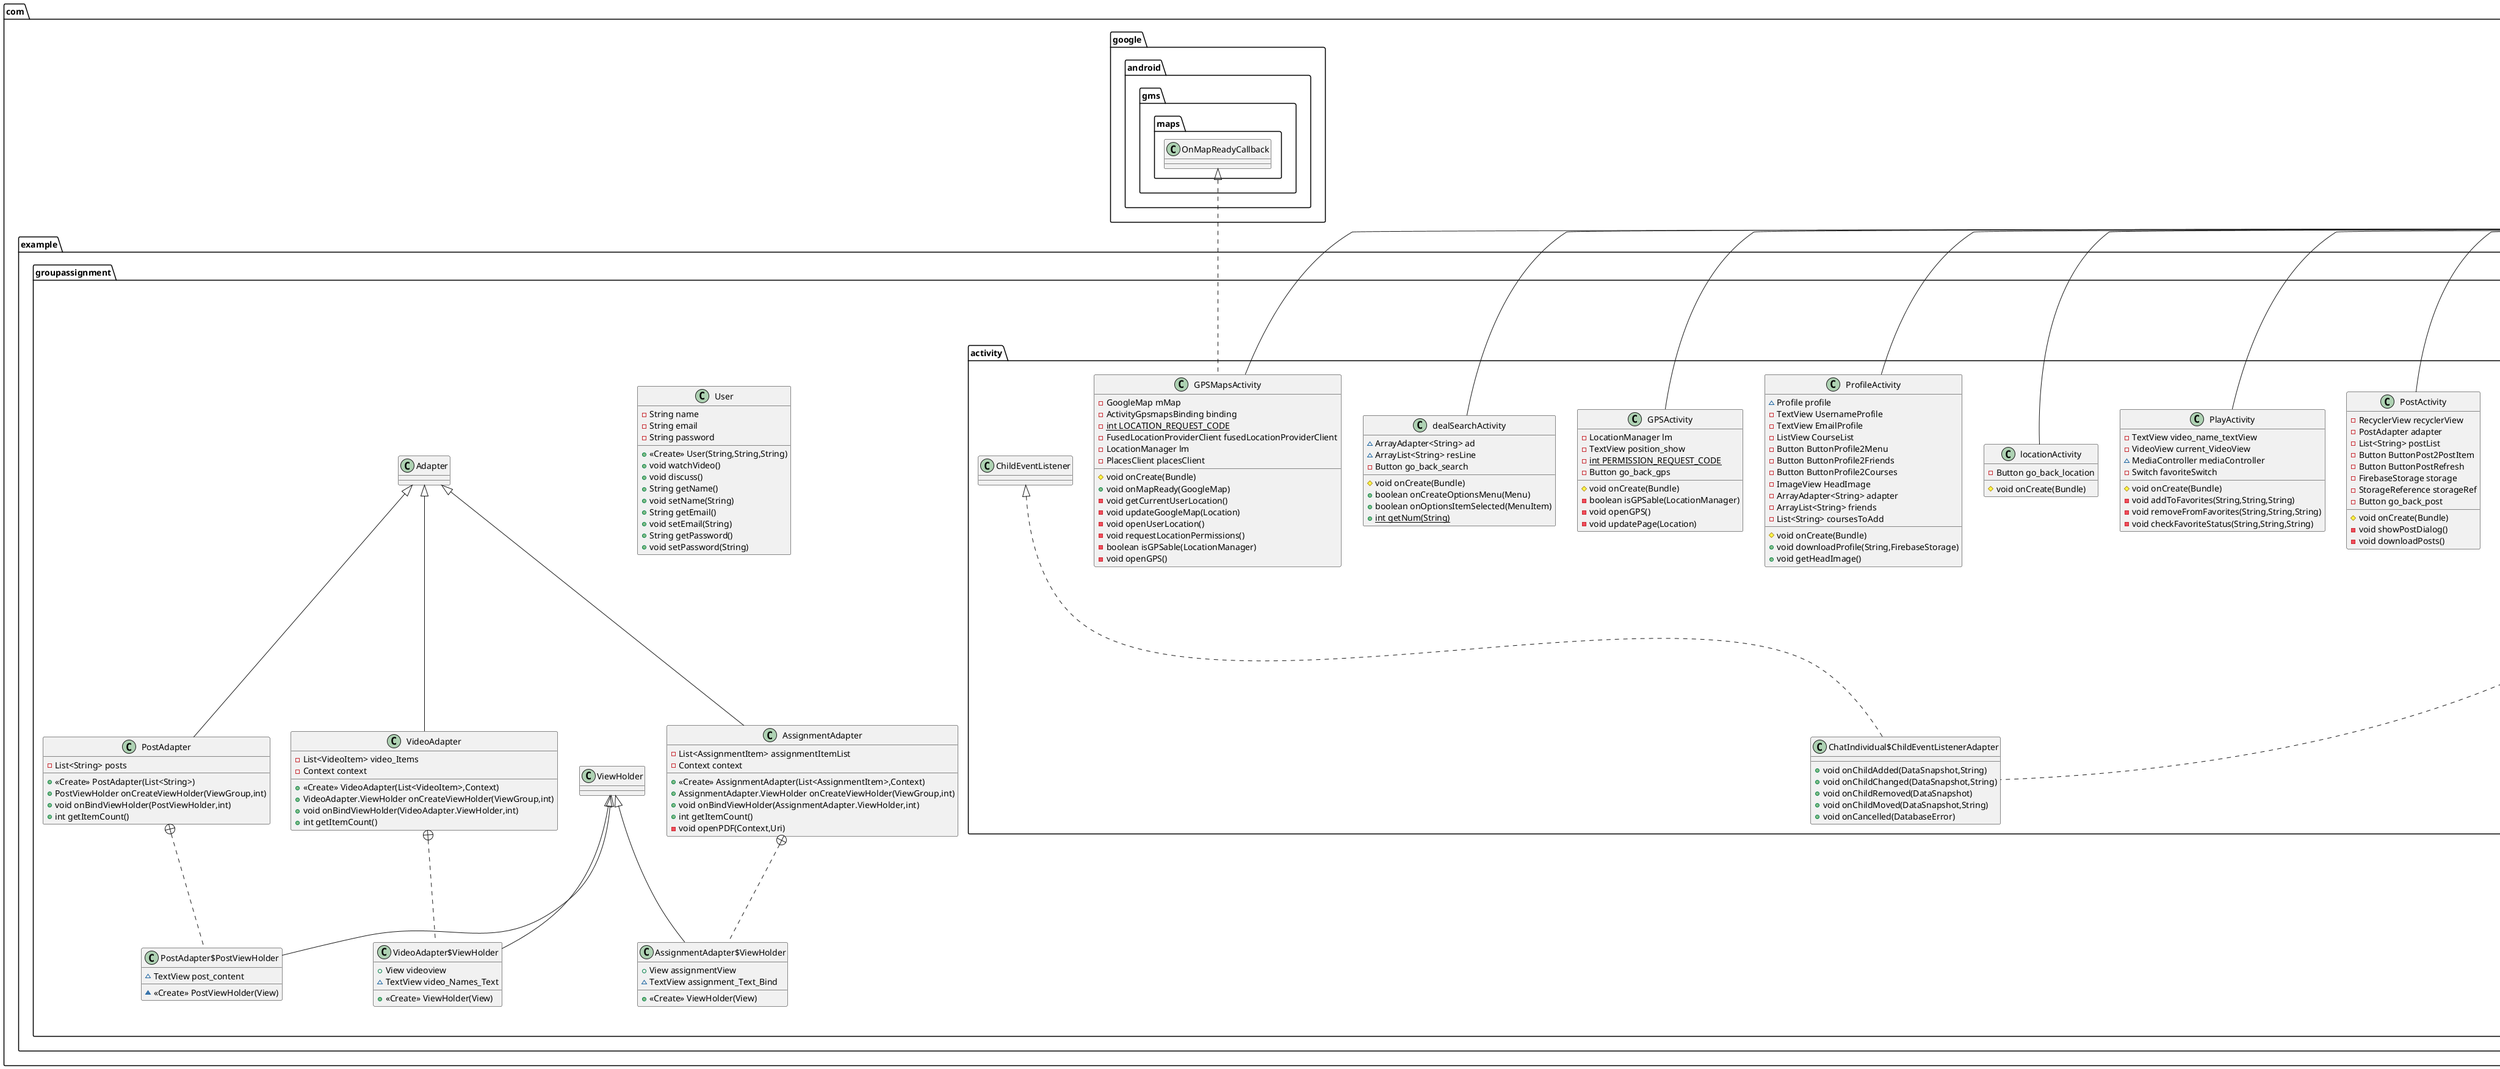 @startuml
class com.example.groupassignment.utility.smallParser {
~ smallTokenizer tokenizer
~ ArrayList<smallToken> parsedList
+ <<Create>> smallParser(smallTokenizer)
+ boolean parseExp()
+ boolean parseR()
+ ArrayList<smallToken> getRes()
}


class com.example.groupassignment.utility.Token {
- String token
- Type type
+ <<Create>> Token(String,Type)
+ String getToken()
+ Type getType()
+ String toString()
+ boolean equals(Object)
+ int hashCode()
}


enum com.example.groupassignment.utility.Type {
+  info
+  country
+  year
+  quality
+  asterisk
}

class com.example.groupassignment.utility.Token$IllegalTokenException {
+ <<Create>> IllegalTokenException(String)
}

class com.example.groupassignment.utility.Parser_1 {
~ Tokenizer tokenizer
~ ArrayList<Token> parsedList
~ Context context
+ <<Create>> Parser_1(Tokenizer,Context)
+ void handleErr()
+ boolean parseExp()
+ boolean parseR()
+ boolean parseM()
+ boolean parseN()
+ boolean parseFinal()
+ ArrayList<Token> getRes()
}


class com.example.groupassignment.VideoAdapter {
- List<VideoItem> video_Items
- Context context
+ <<Create>> VideoAdapter(List<VideoItem>,Context)
+ VideoAdapter.ViewHolder onCreateViewHolder(ViewGroup,int)
+ void onBindViewHolder(VideoAdapter.ViewHolder,int)
+ int getItemCount()
}


class com.example.groupassignment.VideoAdapter$ViewHolder {
+ View videoview
~ TextView video_Names_Text
+ <<Create>> ViewHolder(View)
}


class com.example.groupassignment.utility.MyAppGlideModule {
}
class com.example.groupassignment.activity.findCourseActivity {
~ String json
~ List<String> list
~ String usernameInJson
~ String passwordInJson
~ String emailInJson
~ String username
~ String password
~ String email
~ String userInput
~ ListView lv
~ ArrayList<String> ress
# void onCreate(Bundle)
+ boolean onCreateOptionsMenu(Menu)
+ boolean onOptionsItemSelected(MenuItem)
+ void readJSONFromStorage(StorageReference)
}


class com.example.groupassignment.utility.smallTokenizer {
- String buffer
- smallToken currentToken
+ <<Create>> smallTokenizer(String)
+ {static} boolean isBlank(String)
+ {static} String removeFirstComma(String)
+ void next()
+ {static} ArrayList<String> splitString(String)
+ smallToken current()
+ boolean hasNext()
}


class com.example.groupassignment.MenuPage {
# void onCreate(Bundle)
}

class com.example.groupassignment.DAO.VideoItem {
~ String videoName
~ String videoUri
+ <<Create>> VideoItem(String,String)
+ String getVideoName()
+ String getVideoUri()
}


class com.example.groupassignment.Post {
- String username
- String postContent
- String time
- String usernameTime
+ <<Create>> Post(String,String,String,String)
+ <<Create>> Post()
+ String toJson()
+ void uploadPostJson(Post)
+ String getTime()
+ void setTime(String)
+ String getUsernameTime()
+ void setUsernameTime(String)
+ String getUsername()
+ void setUsername(String)
+ String getPostContent()
+ void setPostContent(String)
+ String getDisplayContent()
}


class com.example.groupassignment.utility.Parser_6 {
~ Tokenizer tokenizer
~ ArrayList<Token> parsedList
~ Context context
+ <<Create>> Parser_6(Tokenizer,Context)
+ void handleErr()
+ boolean parseExp()
+ boolean parseR()
+ boolean parseM()
+ boolean parseN()
+ boolean parseH()
+ boolean parseL()
+ boolean parseW()
+ boolean parseX()
+ boolean parseY()
+ boolean parseP()
+ boolean parseQ()
+ boolean parseFinal()
+ ArrayList<Token> getRes()
}


class com.example.groupassignment.activity.showInfoActivity {
# void onCreate(Bundle)
}

class com.example.groupassignment.PostAdapter {
- List<String> posts
+ <<Create>> PostAdapter(List<String>)
+ PostViewHolder onCreateViewHolder(ViewGroup,int)
+ void onBindViewHolder(PostViewHolder,int)
+ int getItemCount()
}


class com.example.groupassignment.PostAdapter$PostViewHolder {
~ TextView post_content
~ <<Create>> PostViewHolder(View)
}


interface com.example.groupassignment.DAO.VideoUploadInterface {
+ void uploadVideo()
+ void readVideoLinks()
}

class com.example.groupassignment.utility.RedBlackTree {
- Node<T> root
~ boolean isRed(Node<T>)
~ boolean isBlack(Node<T>)
- void rightRotate(Node<T>)
- void leftRotate(Node<T>)
+ void put(T,T)
~ void fixRedRed(Node<T>)
+ void remove(T)
- void fixDoubleBlack(Node<T>)
- void doRemove(Node<T>)
~ Node<T> find(T)
~ Node<T> findReplaced(Node<T>)
+ Node<T> findByKey(Node<T>,T)
+ T search(T)
+ ArrayList<ArrayList<T>> preOrder()
- void preOrder(Node<T>,ArrayList<ArrayList<T>>)
}


enum com.example.groupassignment.utility.Color {
+  RED
+  BLACK
}

class com.example.groupassignment.utility.RedBlackTree$Node {
~ T key
~ T value
~ Node<T> left
~ Node<T> right
~ Node<T> parent
~ Color color
+ <<Create>> Node(T,T)
~ boolean isLeftChild()
~ Node<T> uncle()
~ Node<T> sibling()
}


class com.example.groupassignment.utility.Tokenizer {
- String buffer
- Token currentToken
~ Context context
+ <<Create>> Tokenizer(String,Context)
+ {static} String removeFirstComma(String)
+ void next()
+ {static} ArrayList<String> splitString(String)
+ Token current()
+ boolean hasNext()
}


class com.example.groupassignment.utility.smallToken {
- String token
- Type type
+ <<Create>> smallToken(String,Type)
+ String getToken()
+ Type getType()
+ String toString()
}


enum com.example.groupassignment.utility.Type {
+  course
+  err
}

class com.example.groupassignment.utility.Parser_2 {
~ Tokenizer tokenizer
~ ArrayList<Token> parsedList
~ Context context
+ <<Create>> Parser_2(Tokenizer,Context)
+ void handleErr()
+ boolean parseExp()
+ boolean parseR()
+ boolean parseM()
+ boolean parseN()
+ boolean parseFinal()
+ ArrayList<Token> getRes()
}


interface com.example.groupassignment.utility.myParser {
~ void handleErr()
~ boolean parseExp()
~ ArrayList<Token> getRes()
}

class com.example.groupassignment.utility.usefulMethod {
+ {static} RedBlackTree<String> readCSVLinesAllCountry(Context)
+ {static} RedBlackTree<String> readCSVLinesAllInfo(Context)
+ {static} RedBlackTree<String> readCSVLinesAllSearchTable(Context)
+ {static} RedBlackTree<String> readCSVLinesAllSearchQuality(Context)
+ {static} RedBlackTree<String> readCSVLinesAllSearchByYear(String,Context)
+ {static} ArrayList<String> keyDecoder(String,Context)
+ {static} RedBlackTree<String> readCSVLinesAllCountryByKey(Context)
+ {static} RedBlackTree<String> readCSVLinesAllInfoByKey(Context)
+ {static} RedBlackTree<String> readCSVLinesAllSearchByCountry(String,Context)
+ {static} RedBlackTree<String> readCSVLinesAllSearchByInfo(String,Context)
+ {static} RedBlackTree<String> readCSVLinesAllSearchByYearAndInfo(String,String,Context)
+ {static} RedBlackTree<String> readCSVLinesAllSearchByYearAndCountry(String,String,Context)
+ {static} RedBlackTree<String> readCSVLinesAllSearchByInfoAndCountry(String,String,Context)
+ {static} ArrayList<String> readCSVLinesAllOfInfo(Context)
+ {static} ArrayList<String> readCSVLinesAllOfCountry(Context)
+ {static} ArrayList<String> getAllCountry(Context)
+ {static} ArrayList<String> getAllInfo(Context)
+ {static} HashSet<String> getAllYear(Context)
}

class com.example.groupassignment.activity.searchActivity {
- Button go_back_searches
# void onCreate(Bundle)
}


class com.example.groupassignment.VideoDemonstrationActivity {
- Button uploadv
- Uri videouri
- ProgressBar progressBar
- TextView progressText
- RecyclerView videoList
- List<Uri> videoUris
- Button go_back_demo
# void onCreate(Bundle)
- void chooseVideo()
# void onActivityResult(int,int,Intent)
- String getFileType(Uri)
- String getUploadFileName(Uri)
+ void uploadVideo()
+ void readVideoLinks()
- void updateVideoList(List<VideoItem>)
}


class com.example.groupassignment.AssignmentAdapter {
- List<AssignmentItem> assignmentItemList
- Context context
+ <<Create>> AssignmentAdapter(List<AssignmentItem>,Context)
+ AssignmentAdapter.ViewHolder onCreateViewHolder(ViewGroup,int)
+ void onBindViewHolder(AssignmentAdapter.ViewHolder,int)
+ int getItemCount()
- void openPDF(Context,Uri)
}


class com.example.groupassignment.AssignmentAdapter$ViewHolder {
+ View assignmentView
~ TextView assignment_Text_Bind
+ <<Create>> ViewHolder(View)
}


class com.example.groupassignment.AssignmentDemonstrationActivity {
- Button uploadPDF
- Uri PDFUri
- ProgressBar progressBarPDF
- TextView progressTextViewPDF
- RecyclerView PDFList
- List<Uri> PDFUris
- Button go_back_assign
# void onCreate(Bundle)
- void chooseAssignment()
# void onActivityResult(int,int,Intent)
- String getUploadFileType(Uri)
- String getUploadFileName(Uri)
+ void uploadPDFAssign()
+ void readPDFLinks()
- void updatePDFList(List<AssignmentItem>)
}


class com.example.groupassignment.activity.playVedioOfcourse {
# void onCreate(Bundle)
- void playVideo(String)
}

interface com.example.groupassignment.DAO.AssignmentUploadInterface {
+ void uploadPDFAssign()
+ void readPDFLinks()
}

class com.example.groupassignment.activity.GPSMapsActivity {
- GoogleMap mMap
- ActivityGpsmapsBinding binding
- {static} int LOCATION_REQUEST_CODE
- FusedLocationProviderClient fusedLocationProviderClient
- LocationManager lm
- PlacesClient placesClient
# void onCreate(Bundle)
+ void onMapReady(GoogleMap)
- void getCurrentUserLocation()
- void updateGoogleMap(Location)
- void openUserLocation()
- void requestLocationPermissions()
- boolean isGPSable(LocationManager)
- void openGPS()
}


class com.example.groupassignment.activity.MainActivity {
# void onCreate(Bundle)
}

class com.example.groupassignment.activity.FriendsActivity {
- ListView friendList
- ArrayAdapter<String> adapter
# void onCreate(Bundle)
}


class com.example.groupassignment.activity.ChatIndividual {
- LinearLayout show_message_layout
- ScrollView scrollView
- EditText message_area
- DatabaseReference reference1
- String currentUserName
# void onCreate(Bundle)
- void initializeViews()
- void configureDatabaseReferences()
- String sanitize(String)
- void setupMessageSending()
- void sendMessage(String)
- void listenForIncomingMessages()
- void displayMessage(Map<String,String>,boolean)
- void messageViewer(String,int)
}


class com.example.groupassignment.activity.ChatIndividual$ChildEventListenerAdapter {
+ void onChildAdded(DataSnapshot,String)
+ void onChildChanged(DataSnapshot,String)
+ void onChildRemoved(DataSnapshot)
+ void onChildMoved(DataSnapshot,String)
+ void onCancelled(DatabaseError)
}

class com.example.groupassignment.utility.Parser_5 {
~ Tokenizer tokenizer
~ ArrayList<Token> parsedList
~ Context context
+ <<Create>> Parser_5(Tokenizer,Context)
+ void handleErr()
+ boolean parseExp()
+ boolean parseR()
+ boolean parseM()
+ boolean parseN()
+ boolean parseH()
+ boolean parseL()
+ boolean parseW()
+ boolean parseX()
+ boolean parseY()
+ boolean parseP()
+ boolean parseQ()
+ boolean parseFinal()
+ ArrayList<Token> getRes()
}


class com.example.groupassignment.utility.parserToSearch {
+ {static} ArrayList<ArrayList<String>> findRes(String,Context)
+ {static} ArrayList<String> findRess(String,Context)
+ {static} ArrayList<String> handle_err_Input(ArrayList<Token>,Context)
+ {static} ArrayList<String> findMostSimilarString(String,HashSet<String>,ArrayList<String>,ArrayList<String>)
+ {static} double calculateSimilarity(String,String)
+ {static} String removeExtraCommas(String)
+ {static} String removeLeadingTrailingCommasAndSpaces(String)
}

class com.example.groupassignment.Login {
- EditText userNameText
- EditText passWordText
- String jsonRead
- List<String> courseListInJson
- String usernameInJson
- String passwordInJson
- String emailInJson
- String profileImageUrlInJson
- List<String> friendsInJson
- ArrayList<String> videoNamesFound
- StorageReference storageReference
# void onCreate(Bundle)
- void checkLogin()
- void checkUserJson(String,String,FirebaseStorage)
+ void readJSONFromStorage(StorageReference)
- void performLogin()
- void performSignUp()
+ ArrayList<Customer> parseXML()
}


class com.example.groupassignment.utility.Parser {
~ Tokenizer tokenizer
~ ArrayList<Token> parsedList
~ Context context
+ <<Create>> Parser(Tokenizer,Context)
+ void handleErr()
+ boolean parseExp()
+ boolean parseR()
+ boolean parseM()
+ boolean parseN()
+ boolean parseH()
+ boolean parseL()
+ boolean parseW()
+ boolean parseX()
+ boolean parseY()
+ boolean parseP()
+ boolean parseQ()
+ boolean parseFinal()
+ ArrayList<Token> getRes()
}


class com.example.groupassignment.SignUp {
- EditText emailName
- EditText passWord
- EditText confirmPassWord
- EditText userName
- ProfileService signupService
# void onCreate(Bundle)
}


class com.example.groupassignment.DAO.Profile {
- String username
- String email
- String password
- String profileImageUrl
- List<String> courses
- List<String> friends
+ <<Create>> Profile(String,String,String,String,List<String>,List<String>)
+ <<Create>> Profile()
+ void setExampleData()
+ String toJson()
+ void uploadProfileJson(Profile)
+ List<String> getCourses()
+ void updateCourses(List<String>)
+ void setCourses(List<String>)
+ List<String> getFriends()
+ void setFriends(List<String>)
+ String getUsername()
+ String getEmail()
+ String getPassword()
+ String getProfileImageUrl()
+ void setUsername(String)
+ void setEmail(String)
+ void setPassword(String)
+ void setProfileImageUrl(String)
}


class com.example.groupassignment.utility.Parser_4 {
~ Tokenizer tokenizer
~ ArrayList<Token> parsedList
~ Context context
+ <<Create>> Parser_4(Tokenizer,Context)
+ void handleErr()
+ boolean parseExp()
+ boolean parseR()
+ boolean parseM()
+ boolean parseN()
+ boolean parseH()
+ boolean parseL()
+ boolean parseW()
+ boolean parseX()
+ boolean parseY()
+ boolean parseP()
+ boolean parseQ()
+ boolean parseFinal()
+ ArrayList<Token> getRes()
}


class com.example.groupassignment.activity.showCountryActivity {
# void onCreate(Bundle)
}

class com.example.groupassignment.VideoCollection {
- ListView favoritesList
- Button backButton
- Button ButtonUpdate2Profile
- ArrayAdapter<String> adapter
- Intent intent
# void onCreate(Bundle)
- void loadUserFavorites(String)
- void updateVideoList(List<String>)
}


class com.example.groupassignment.utility.Parser_3 {
~ Tokenizer tokenizer
~ ArrayList<Token> parsedList
~ Context context
+ <<Create>> Parser_3(Tokenizer,Context)
+ void handleErr()
+ boolean parseExp()
+ boolean parseR()
+ boolean parseM()
+ boolean parseN()
+ boolean parseFinal()
+ ArrayList<Token> getRes()
}


class com.example.groupassignment.DAO.AssignmentItem {
~ String PDFName
~ String PDFUri
+ <<Create>> AssignmentItem(String,String)
+ String getPDFName()
+ String getPDFUri()
}


class com.example.groupassignment.utility.smallParserToSearch {
+ {static} ArrayList<String> findRes(String,RedBlackTree<String>)
+ {static} ArrayList<String> findRessInSmall(String,List<String>)
+ {static} ArrayList<String> handle_err_Input_Small(ArrayList<smallToken>,List<String>)
+ {static} ArrayList<String> findMostSimilarStringInSmallSearch(String,List<String>)
}

class com.example.groupassignment.utility.parserFactory {
+ {static} myParser createParser(String,Tokenizer,Context)
}

class com.example.groupassignment.DAO.Customer {
- String id
- String username
- String password
+ <<Create>> Customer(String,String,String)
+ String getId()
+ String getUsername()
+ String getPassword()
+ String toString()
}


class com.example.groupassignment.activity.PostActivity {
- RecyclerView recyclerView
- PostAdapter adapter
- List<String> postList
- Button ButtonPost2PostItem
- Button ButtonPostRefresh
- FirebaseStorage storage
- StorageReference storageRef
- Button go_back_post
# void onCreate(Bundle)
- void showPostDialog()
- void downloadPosts()
}


class com.example.groupassignment.activity.PlayActivity {
- TextView video_name_textView
- VideoView current_VideoView
~ MediaController mediaController
- Switch favoriteSwitch
# void onCreate(Bundle)
- void addToFavorites(String,String,String)
- void removeFromFavorites(String,String,String)
- void checkFavoriteStatus(String,String,String)
}


class com.example.groupassignment.activity.locationActivity {
- Button go_back_location
# void onCreate(Bundle)
}


class com.example.groupassignment.activity.ProfileActivity {
~ Profile profile
- TextView UsernameProfile
- TextView EmailProfile
- ListView CourseList
- Button ButtonProfile2Menu
- Button ButtonProfile2Friends
- Button ButtonProfile2Courses
- ImageView HeadImage
- ArrayAdapter<String> adapter
- ArrayList<String> friends
- List<String> coursesToAdd
# void onCreate(Bundle)
+ void downloadProfile(String,FirebaseStorage)
+ void getHeadImage()
}


class com.example.groupassignment.activity.GPSActivity {
- LocationManager lm
- TextView position_show
- {static} int PERMISSION_REQUEST_CODE
- Button go_back_gps
# void onCreate(Bundle)
- boolean isGPSable(LocationManager)
- void openGPS()
- void updatePage(Location)
}


class com.example.groupassignment.User {
- String name
- String email
- String password
+ <<Create>> User(String,String,String)
+ void watchVideo()
+ void discuss()
+ String getName()
+ void setName(String)
+ String getEmail()
+ void setEmail(String)
+ String getPassword()
+ void setPassword(String)
}


class com.example.groupassignment.activity.dealSearchActivity {
~ ArrayAdapter<String> ad
~ ArrayList<String> resLine
- Button go_back_search
# void onCreate(Bundle)
+ boolean onCreateOptionsMenu(Menu)
+ boolean onOptionsItemSelected(MenuItem)
+ {static} int getNum(String)
}


class com.example.groupassignment.DAO.ProfileService {
+ {static} void uploadProfileJson(Profile,OnProfileUploadListener)
}

interface com.example.groupassignment.DAO.ProfileService$OnProfileUploadListener {
~ void onUploadSuccess()
~ void onUploadFailure(Exception)
}



com.example.groupassignment.utility.Token +.. com.example.groupassignment.utility.Token$IllegalTokenException
com.example.groupassignment.utility.IllegalArgumentException <|-- com.example.groupassignment.utility.Token$IllegalTokenException
com.example.groupassignment.utility.myParser <|.. com.example.groupassignment.utility.Parser_1
com.example.groupassignment.Adapter <|-- com.example.groupassignment.VideoAdapter
com.example.groupassignment.VideoAdapter +.. com.example.groupassignment.VideoAdapter$ViewHolder
com.example.groupassignment.ViewHolder <|-- com.example.groupassignment.VideoAdapter$ViewHolder
com.bumptech.glide.module.AppGlideModule <|-- com.example.groupassignment.utility.MyAppGlideModule
androidx.appcompat.app.AppCompatActivity <|-- com.example.groupassignment.activity.findCourseActivity
androidx.appcompat.app.AppCompatActivity <|-- com.example.groupassignment.MenuPage
com.example.groupassignment.utility.myParser <|.. com.example.groupassignment.utility.Parser_6
androidx.appcompat.app.AppCompatActivity <|-- com.example.groupassignment.activity.showInfoActivity
com.example.groupassignment.Adapter <|-- com.example.groupassignment.PostAdapter
com.example.groupassignment.PostAdapter +.. com.example.groupassignment.PostAdapter$PostViewHolder
com.example.groupassignment.ViewHolder <|-- com.example.groupassignment.PostAdapter$PostViewHolder
com.example.groupassignment.utility.RedBlackTree +.. com.example.groupassignment.utility.RedBlackTree$Node
com.example.groupassignment.utility.myParser <|.. com.example.groupassignment.utility.Parser_2
androidx.appcompat.app.AppCompatActivity <|-- com.example.groupassignment.activity.searchActivity
com.example.groupassignment.DAO.VideoUploadInterface <|.. com.example.groupassignment.VideoDemonstrationActivity
androidx.appcompat.app.AppCompatActivity <|-- com.example.groupassignment.VideoDemonstrationActivity
com.example.groupassignment.Adapter <|-- com.example.groupassignment.AssignmentAdapter
com.example.groupassignment.AssignmentAdapter +.. com.example.groupassignment.AssignmentAdapter$ViewHolder
com.example.groupassignment.ViewHolder <|-- com.example.groupassignment.AssignmentAdapter$ViewHolder
com.example.groupassignment.DAO.AssignmentUploadInterface <|.. com.example.groupassignment.AssignmentDemonstrationActivity
androidx.appcompat.app.AppCompatActivity <|-- com.example.groupassignment.AssignmentDemonstrationActivity
androidx.appcompat.app.AppCompatActivity <|-- com.example.groupassignment.activity.playVedioOfcourse
com.google.android.gms.maps.OnMapReadyCallback <|.. com.example.groupassignment.activity.GPSMapsActivity
androidx.fragment.app.FragmentActivity <|-- com.example.groupassignment.activity.GPSMapsActivity
androidx.appcompat.app.AppCompatActivity <|-- com.example.groupassignment.activity.MainActivity
androidx.appcompat.app.AppCompatActivity <|-- com.example.groupassignment.activity.FriendsActivity
androidx.appcompat.app.AppCompatActivity <|-- com.example.groupassignment.activity.ChatIndividual
com.example.groupassignment.activity.ChatIndividual +.. com.example.groupassignment.activity.ChatIndividual$ChildEventListenerAdapter
com.example.groupassignment.activity.ChildEventListener <|.. com.example.groupassignment.activity.ChatIndividual$ChildEventListenerAdapter
com.example.groupassignment.utility.myParser <|.. com.example.groupassignment.utility.Parser_5
androidx.appcompat.app.AppCompatActivity <|-- com.example.groupassignment.Login
com.example.groupassignment.utility.myParser <|.. com.example.groupassignment.utility.Parser
androidx.appcompat.app.AppCompatActivity <|-- com.example.groupassignment.SignUp
com.example.groupassignment.utility.myParser <|.. com.example.groupassignment.utility.Parser_4
androidx.appcompat.app.AppCompatActivity <|-- com.example.groupassignment.activity.showCountryActivity
androidx.appcompat.app.AppCompatActivity <|-- com.example.groupassignment.VideoCollection
com.example.groupassignment.utility.myParser <|.. com.example.groupassignment.utility.Parser_3
androidx.appcompat.app.AppCompatActivity <|-- com.example.groupassignment.activity.PostActivity
androidx.appcompat.app.AppCompatActivity <|-- com.example.groupassignment.activity.PlayActivity
androidx.appcompat.app.AppCompatActivity <|-- com.example.groupassignment.activity.locationActivity
androidx.appcompat.app.AppCompatActivity <|-- com.example.groupassignment.activity.ProfileActivity
androidx.appcompat.app.AppCompatActivity <|-- com.example.groupassignment.activity.GPSActivity
androidx.appcompat.app.AppCompatActivity <|-- com.example.groupassignment.activity.dealSearchActivity
com.example.groupassignment.DAO.ProfileService +.. com.example.groupassignment.DAO.ProfileService$OnProfileUploadListener
@enduml